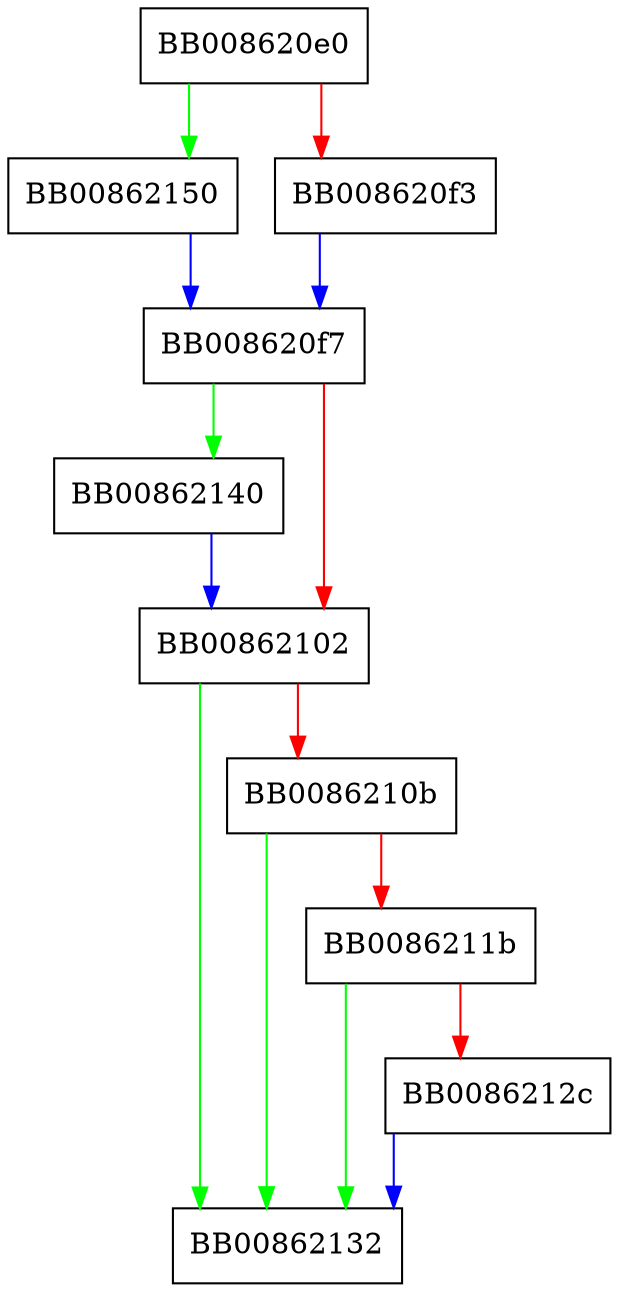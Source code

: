digraph transcmp {
  node [shape="box"];
  graph [splines=ortho];
  BB008620e0 -> BB00862150 [color="green"];
  BB008620e0 -> BB008620f3 [color="red"];
  BB008620f3 -> BB008620f7 [color="blue"];
  BB008620f7 -> BB00862140 [color="green"];
  BB008620f7 -> BB00862102 [color="red"];
  BB00862102 -> BB00862132 [color="green"];
  BB00862102 -> BB0086210b [color="red"];
  BB0086210b -> BB00862132 [color="green"];
  BB0086210b -> BB0086211b [color="red"];
  BB0086211b -> BB00862132 [color="green"];
  BB0086211b -> BB0086212c [color="red"];
  BB0086212c -> BB00862132 [color="blue"];
  BB00862140 -> BB00862102 [color="blue"];
  BB00862150 -> BB008620f7 [color="blue"];
}